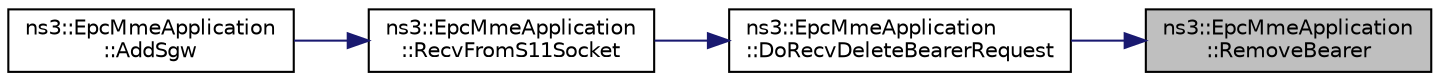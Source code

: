 digraph "ns3::EpcMmeApplication::RemoveBearer"
{
 // LATEX_PDF_SIZE
  edge [fontname="Helvetica",fontsize="10",labelfontname="Helvetica",labelfontsize="10"];
  node [fontname="Helvetica",fontsize="10",shape=record];
  rankdir="RL";
  Node1 [label="ns3::EpcMmeApplication\l::RemoveBearer",height=0.2,width=0.4,color="black", fillcolor="grey75", style="filled", fontcolor="black",tooltip="This Function erases all contexts of bearer from MME side."];
  Node1 -> Node2 [dir="back",color="midnightblue",fontsize="10",style="solid",fontname="Helvetica"];
  Node2 [label="ns3::EpcMmeApplication\l::DoRecvDeleteBearerRequest",height=0.2,width=0.4,color="black", fillcolor="white", style="filled",URL="$classns3_1_1_epc_mme_application.html#a6918148b2f6f84e513a47b77183609c0",tooltip="Process GTP-C Delete Bearer Request message."];
  Node2 -> Node3 [dir="back",color="midnightblue",fontsize="10",style="solid",fontname="Helvetica"];
  Node3 [label="ns3::EpcMmeApplication\l::RecvFromS11Socket",height=0.2,width=0.4,color="black", fillcolor="white", style="filled",URL="$classns3_1_1_epc_mme_application.html#afac9f825eb86a8857e3b966918baa5f5",tooltip="Reads the S11 messages from a socket."];
  Node3 -> Node4 [dir="back",color="midnightblue",fontsize="10",style="solid",fontname="Helvetica"];
  Node4 [label="ns3::EpcMmeApplication\l::AddSgw",height=0.2,width=0.4,color="black", fillcolor="white", style="filled",URL="$classns3_1_1_epc_mme_application.html#a1f560233b490b2d6299e28ad80a80f04",tooltip="Add a new SGW to the MME."];
}

